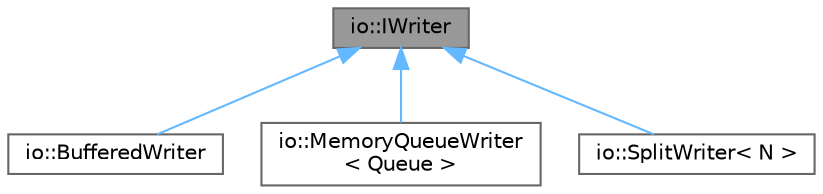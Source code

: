 digraph "io::IWriter"
{
 // LATEX_PDF_SIZE
  bgcolor="transparent";
  edge [fontname=Helvetica,fontsize=10,labelfontname=Helvetica,labelfontsize=10];
  node [fontname=Helvetica,fontsize=10,shape=box,height=0.2,width=0.4];
  Node1 [id="Node000001",label="io::IWriter",height=0.2,width=0.4,color="gray40", fillcolor="grey60", style="filled", fontcolor="black",tooltip=" "];
  Node1 -> Node2 [id="edge1_Node000001_Node000002",dir="back",color="steelblue1",style="solid",tooltip=" "];
  Node2 [id="Node000002",label="io::BufferedWriter",height=0.2,width=0.4,color="gray40", fillcolor="white", style="filled",URL="$dc/d32/classio_1_1BufferedWriter.html",tooltip=" "];
  Node1 -> Node3 [id="edge2_Node000001_Node000003",dir="back",color="steelblue1",style="solid",tooltip=" "];
  Node3 [id="Node000003",label="io::MemoryQueueWriter\l\< Queue \>",height=0.2,width=0.4,color="gray40", fillcolor="white", style="filled",URL="$de/d8c/classio_1_1MemoryQueueWriter.html",tooltip=" "];
  Node1 -> Node4 [id="edge3_Node000001_Node000004",dir="back",color="steelblue1",style="solid",tooltip=" "];
  Node4 [id="Node000004",label="io::SplitWriter\< N \>",height=0.2,width=0.4,color="gray40", fillcolor="white", style="filled",URL="$d2/dfd/classio_1_1SplitWriter.html",tooltip=" "];
}

